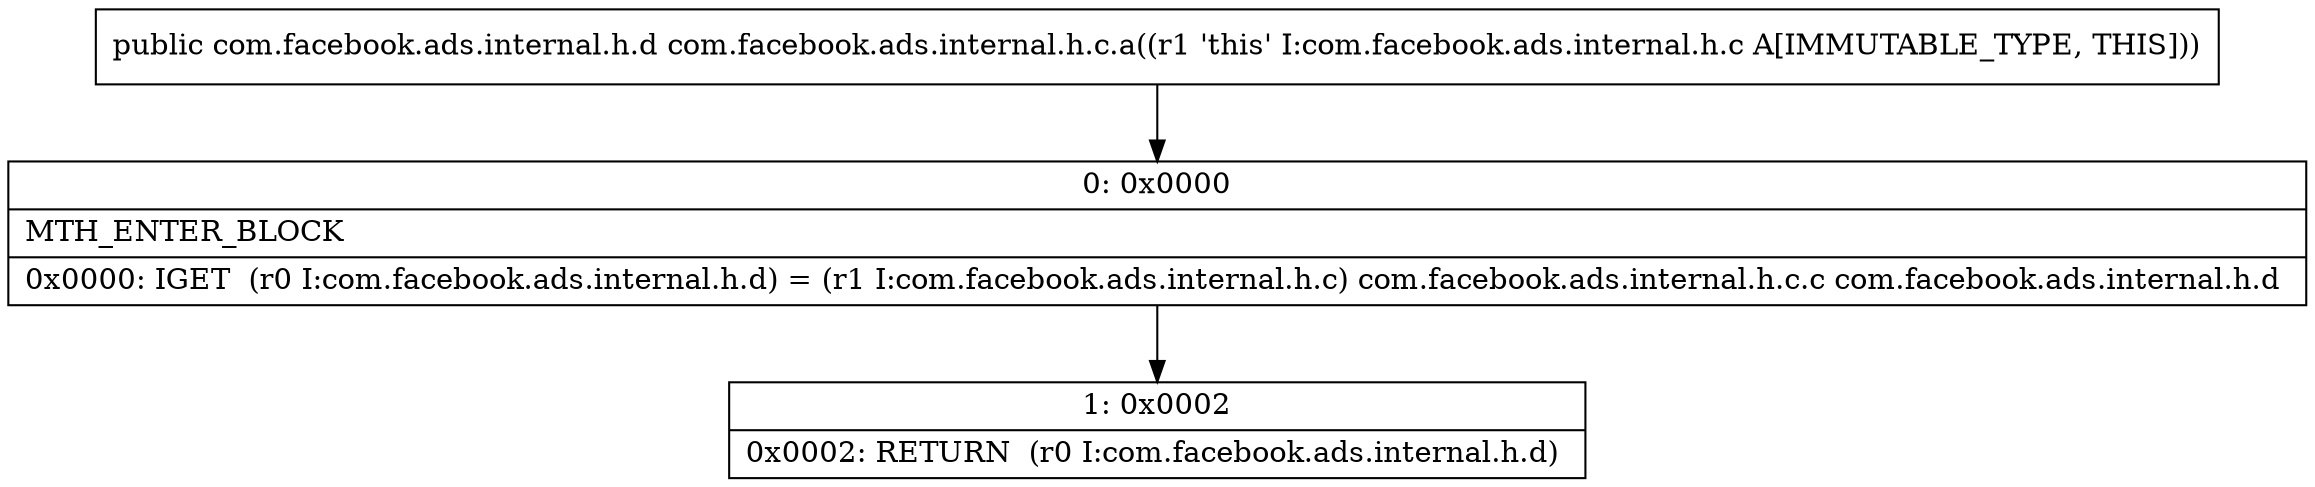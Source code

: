 digraph "CFG forcom.facebook.ads.internal.h.c.a()Lcom\/facebook\/ads\/internal\/h\/d;" {
Node_0 [shape=record,label="{0\:\ 0x0000|MTH_ENTER_BLOCK\l|0x0000: IGET  (r0 I:com.facebook.ads.internal.h.d) = (r1 I:com.facebook.ads.internal.h.c) com.facebook.ads.internal.h.c.c com.facebook.ads.internal.h.d \l}"];
Node_1 [shape=record,label="{1\:\ 0x0002|0x0002: RETURN  (r0 I:com.facebook.ads.internal.h.d) \l}"];
MethodNode[shape=record,label="{public com.facebook.ads.internal.h.d com.facebook.ads.internal.h.c.a((r1 'this' I:com.facebook.ads.internal.h.c A[IMMUTABLE_TYPE, THIS])) }"];
MethodNode -> Node_0;
Node_0 -> Node_1;
}

